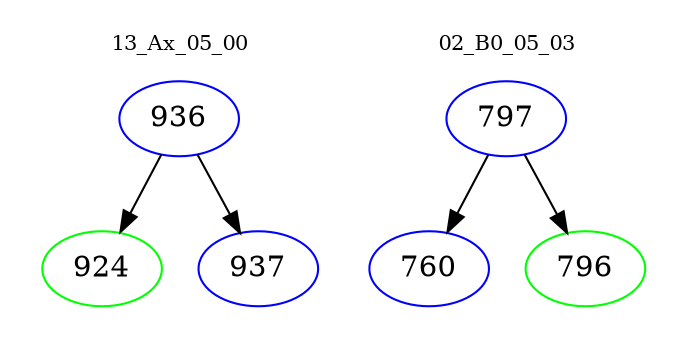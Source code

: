 digraph{
subgraph cluster_0 {
color = white
label = "13_Ax_05_00";
fontsize=10;
T0_936 [label="936", color="blue"]
T0_936 -> T0_924 [color="black"]
T0_924 [label="924", color="green"]
T0_936 -> T0_937 [color="black"]
T0_937 [label="937", color="blue"]
}
subgraph cluster_1 {
color = white
label = "02_B0_05_03";
fontsize=10;
T1_797 [label="797", color="blue"]
T1_797 -> T1_760 [color="black"]
T1_760 [label="760", color="blue"]
T1_797 -> T1_796 [color="black"]
T1_796 [label="796", color="green"]
}
}
